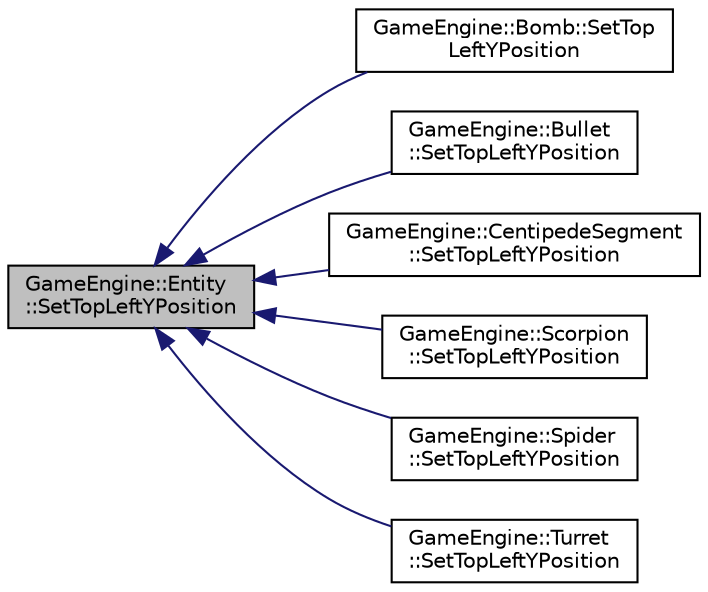 digraph "GameEngine::Entity::SetTopLeftYPosition"
{
  edge [fontname="Helvetica",fontsize="10",labelfontname="Helvetica",labelfontsize="10"];
  node [fontname="Helvetica",fontsize="10",shape=record];
  rankdir="LR";
  Node100 [label="GameEngine::Entity\l::SetTopLeftYPosition",height=0.2,width=0.4,color="black", fillcolor="grey75", style="filled", fontcolor="black"];
  Node100 -> Node101 [dir="back",color="midnightblue",fontsize="10",style="solid",fontname="Helvetica"];
  Node101 [label="GameEngine::Bomb::SetTop\lLeftYPosition",height=0.2,width=0.4,color="black", fillcolor="white", style="filled",URL="$class_game_engine_1_1_bomb.html#ac760c90eac9b69fe4e7898093927545b",tooltip="Sets the top left y position of the object. Sets the center y position of the object based on the siz..."];
  Node100 -> Node102 [dir="back",color="midnightblue",fontsize="10",style="solid",fontname="Helvetica"];
  Node102 [label="GameEngine::Bullet\l::SetTopLeftYPosition",height=0.2,width=0.4,color="black", fillcolor="white", style="filled",URL="$class_game_engine_1_1_bullet.html#a612cb3cfe69f44a48148230ac6b389ce",tooltip="Sets the top left y position of the object. Sets the center y position of the object based on the siz..."];
  Node100 -> Node103 [dir="back",color="midnightblue",fontsize="10",style="solid",fontname="Helvetica"];
  Node103 [label="GameEngine::CentipedeSegment\l::SetTopLeftYPosition",height=0.2,width=0.4,color="black", fillcolor="white", style="filled",URL="$class_game_engine_1_1_centipede_segment.html#ad9b26e204f5f017565cebf5abf4b7fc4",tooltip="Sets the top left y position of the object. Sets the center y position of the object based on the siz..."];
  Node100 -> Node104 [dir="back",color="midnightblue",fontsize="10",style="solid",fontname="Helvetica"];
  Node104 [label="GameEngine::Scorpion\l::SetTopLeftYPosition",height=0.2,width=0.4,color="black", fillcolor="white", style="filled",URL="$class_game_engine_1_1_scorpion.html#a851dee1c7439c4f91629caa38bcf4304",tooltip="Sets the top left y position of the object. Sets the center y position of the object based on the siz..."];
  Node100 -> Node105 [dir="back",color="midnightblue",fontsize="10",style="solid",fontname="Helvetica"];
  Node105 [label="GameEngine::Spider\l::SetTopLeftYPosition",height=0.2,width=0.4,color="black", fillcolor="white", style="filled",URL="$class_game_engine_1_1_spider.html#a4095a08be68680e9c94038e8083619ca",tooltip="Sets the top left y position of the object. Sets the center y position of the object based on the siz..."];
  Node100 -> Node106 [dir="back",color="midnightblue",fontsize="10",style="solid",fontname="Helvetica"];
  Node106 [label="GameEngine::Turret\l::SetTopLeftYPosition",height=0.2,width=0.4,color="black", fillcolor="white", style="filled",URL="$class_game_engine_1_1_turret.html#af85b2bf0ab6916794f10f7a34ab0bdc3",tooltip="Sets the top left y position of the object. Sets the center y position of the object based on the siz..."];
}
